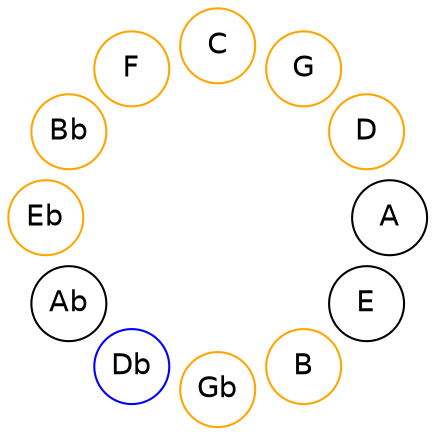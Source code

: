
graph {

layout = circo;
mindist = .1

node [shape = circle, fontname = Helvetica, margin = 0]
edge [style=invis]

subgraph 1 {
	E -- B -- Gb -- Db -- Ab -- Eb -- Bb -- F -- C -- G -- D -- A -- E
}

B [color=orange];
Gb [color=orange];
Db [color=blue];
Eb [color=orange];
Bb [color=orange];
F [color=orange];
C [color=orange];
G [color=orange];
D [color=orange];
}
